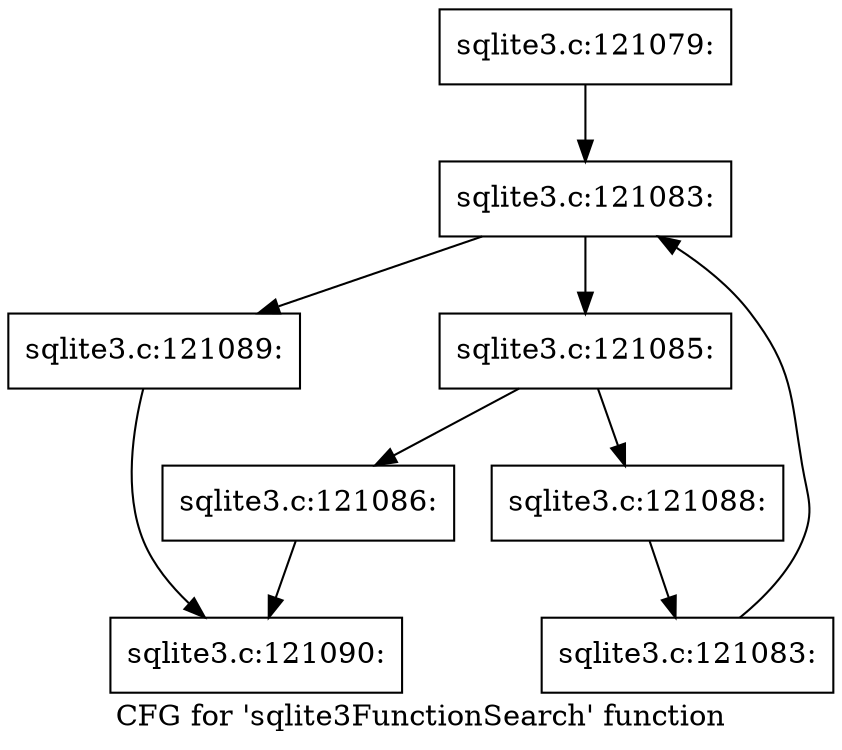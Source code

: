 digraph "CFG for 'sqlite3FunctionSearch' function" {
	label="CFG for 'sqlite3FunctionSearch' function";

	Node0x55c0fa903e50 [shape=record,label="{sqlite3.c:121079:}"];
	Node0x55c0fa903e50 -> Node0x55c0fa909be0;
	Node0x55c0fa909be0 [shape=record,label="{sqlite3.c:121083:}"];
	Node0x55c0fa909be0 -> Node0x55c0fa909e00;
	Node0x55c0fa909be0 -> Node0x55c0fa9098a0;
	Node0x55c0fa909e00 [shape=record,label="{sqlite3.c:121085:}"];
	Node0x55c0fa909e00 -> Node0x55c0fa90a170;
	Node0x55c0fa909e00 -> Node0x55c0fa90a1c0;
	Node0x55c0fa90a170 [shape=record,label="{sqlite3.c:121086:}"];
	Node0x55c0fa90a170 -> Node0x55c0fa903fd0;
	Node0x55c0fa90a1c0 [shape=record,label="{sqlite3.c:121088:}"];
	Node0x55c0fa90a1c0 -> Node0x55c0fa909d70;
	Node0x55c0fa909d70 [shape=record,label="{sqlite3.c:121083:}"];
	Node0x55c0fa909d70 -> Node0x55c0fa909be0;
	Node0x55c0fa9098a0 [shape=record,label="{sqlite3.c:121089:}"];
	Node0x55c0fa9098a0 -> Node0x55c0fa903fd0;
	Node0x55c0fa903fd0 [shape=record,label="{sqlite3.c:121090:}"];
}
